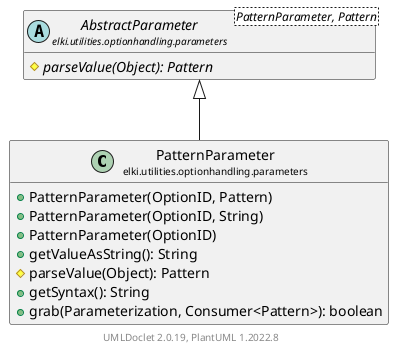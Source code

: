 @startuml
    remove .*\.(Instance|Par|Parameterizer|Factory)$
    set namespaceSeparator none
    hide empty fields
    hide empty methods

    class "<size:14>PatternParameter\n<size:10>elki.utilities.optionhandling.parameters" as elki.utilities.optionhandling.parameters.PatternParameter [[PatternParameter.html]] {
        +PatternParameter(OptionID, Pattern)
        +PatternParameter(OptionID, String)
        +PatternParameter(OptionID)
        +getValueAsString(): String
        #parseValue(Object): Pattern
        +getSyntax(): String
        +grab(Parameterization, Consumer<Pattern>): boolean
    }

    abstract class "<size:14>AbstractParameter\n<size:10>elki.utilities.optionhandling.parameters" as elki.utilities.optionhandling.parameters.AbstractParameter<PatternParameter, Pattern> [[AbstractParameter.html]] {
        {abstract} #parseValue(Object): Pattern
    }

    elki.utilities.optionhandling.parameters.AbstractParameter <|-- elki.utilities.optionhandling.parameters.PatternParameter

    center footer UMLDoclet 2.0.19, PlantUML 1.2022.8
@enduml
